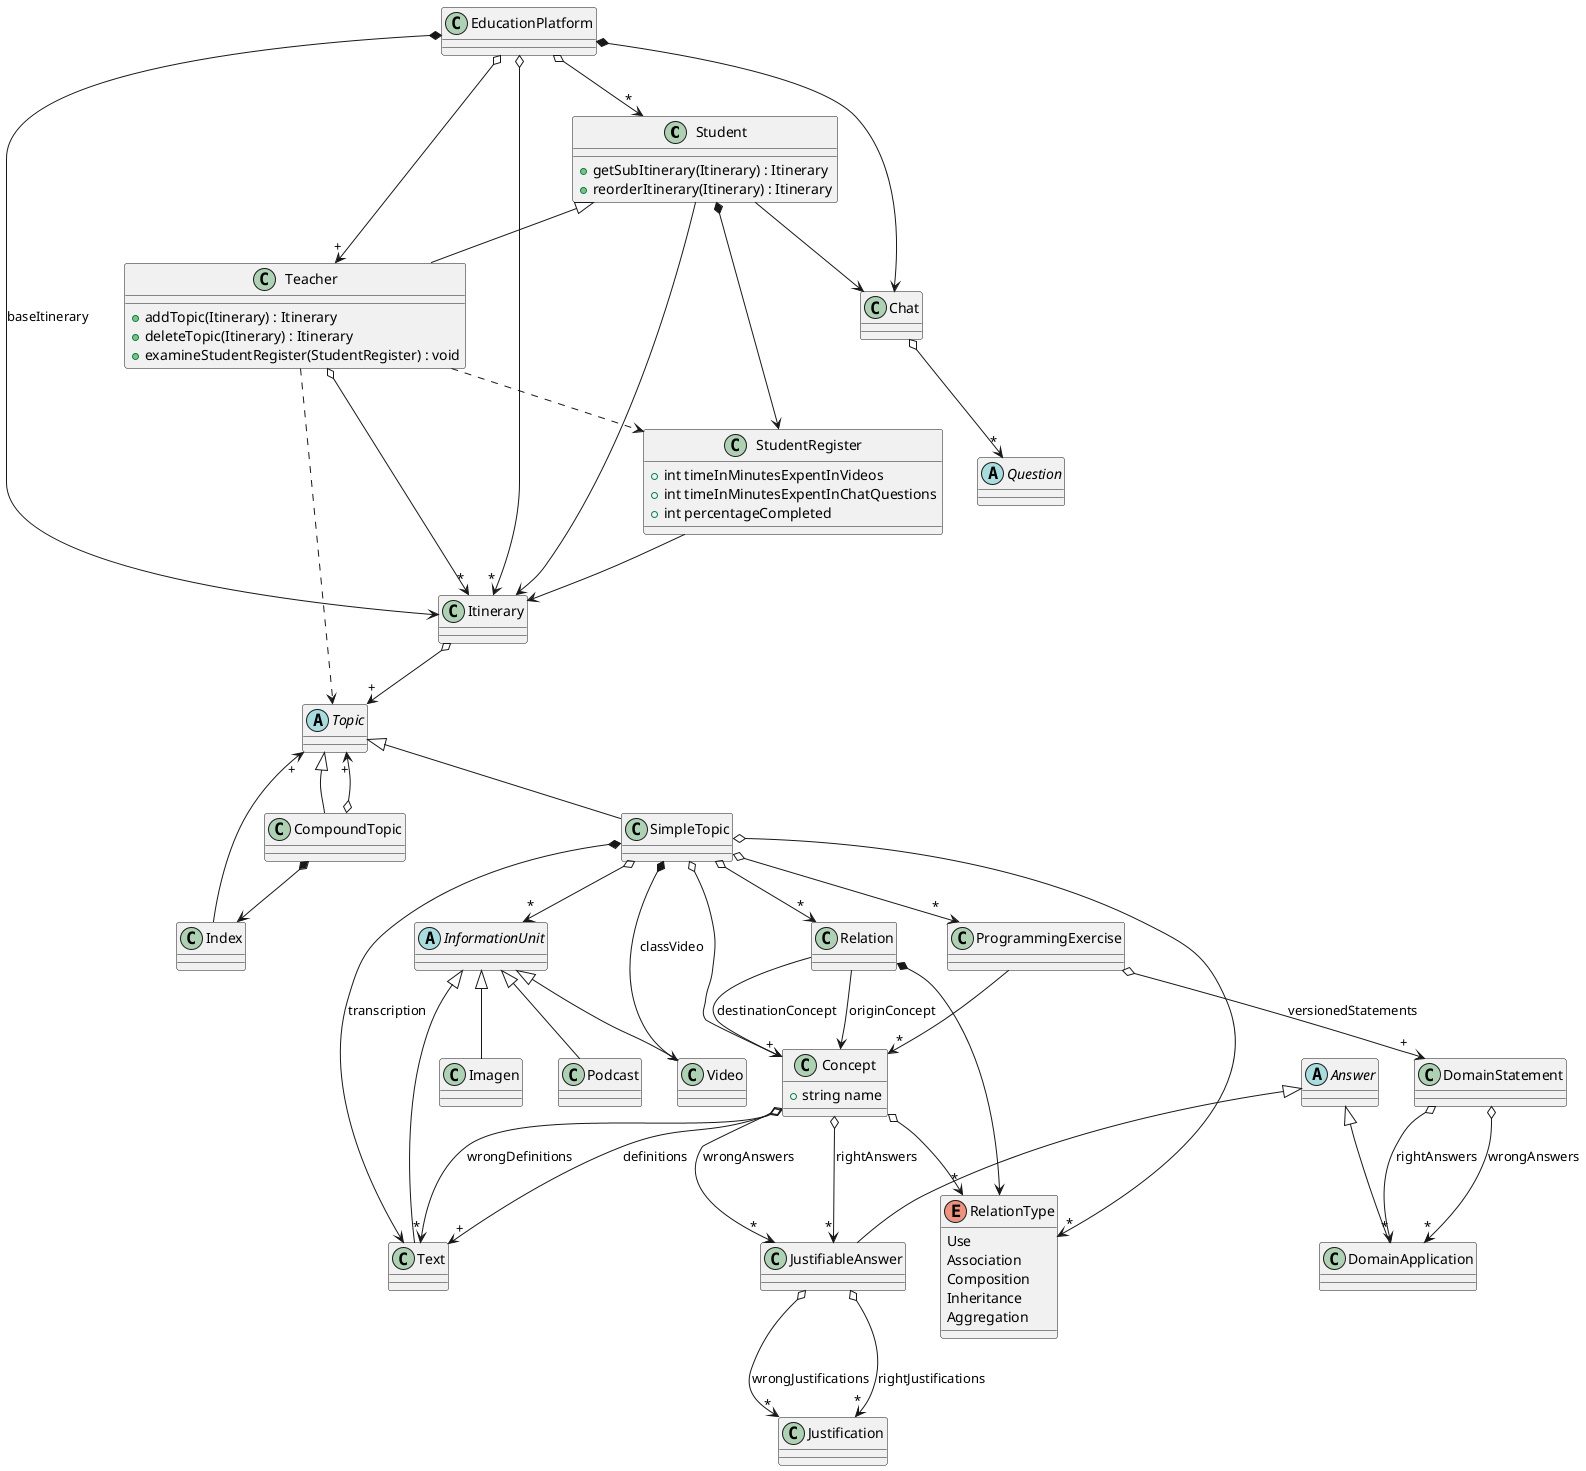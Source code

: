 @startuml education_platform

  class Student {
    + getSubItinerary(Itinerary) : Itinerary
    + reorderItinerary(Itinerary) : Itinerary
  }

  class Itinerary

  Student --> Itinerary

  class Teacher {
    + addTopic(Itinerary) : Itinerary
    + deleteTopic(Itinerary) : Itinerary
    + examineStudentRegister(StudentRegister) : void
  }

  Teacher o--> "*" Itinerary

  abstract class Topic
  class CompoundTopic
  class Index

  Student <|-down- Teacher

  abstract class InformationUnit

  InformationUnit <|-down- Text
  InformationUnit <|-down- Video
  InformationUnit <|-down- Podcast
  InformationUnit <|-down- Imagen

  SimpleTopic o--> "*" InformationUnit
  SimpleTopic *--> Video : classVideo
  SimpleTopic *--> Text : transcription

  Teacher ..> Topic

  CompoundTopic o--> "+" Topic
  CompoundTopic *--> Index

  Topic <|-- CompoundTopic
  Topic <|-- SimpleTopic

  Index --> "+" Topic

  Itinerary o--> "+" Topic

  EducationPlatform o--> "*" Student
  EducationPlatform o--> "+" Teacher
  EducationPlatform *--> Itinerary : baseItinerary
  EducationPlatform o--> "*" Itinerary

  class Concept {
    + string name
  }

  SimpleTopic o--> "+" Concept

  Concept o--> "+" Text : definitions
  Concept o--> "*" Text : wrongDefinitions
  Concept o--> "*" RelationType

  Relation *--> RelationType
  Relation --> Concept : originConcept
  Relation --> Concept : destinationConcept

  SimpleTopic o--> "*" RelationType
  enum RelationType {
    Use
    Association
    Composition
    Inheritance
    Aggregation
  }

  class Chat

  abstract class Question

  Chat o--> "*" Question

  EducationPlatform *--> Chat

  Student --> Chat

  Concept o--> "*" JustifiableAnswer : wrongAnswers
  Concept o--> "*" JustifiableAnswer : rightAnswers

  JustifiableAnswer o--> "*" Justification : wrongJustifications
  JustifiableAnswer o--> "*" Justification : rightJustifications

  class JustifiableAnswer

  class ProgrammingExercise
  class DomainApplication

  abstract class Answer
  Answer <|-- JustifiableAnswer
  Answer <|-- DomainApplication

  DomainStatement o--> "*" DomainApplication : rightAnswers
  DomainStatement o--> "*" DomainApplication : wrongAnswers

  class StudentRegister {
    + int timeInMinutesExpentInVideos
    + int timeInMinutesExpentInChatQuestions
    + int percentageCompleted
  }

  SimpleTopic o--> "*" ProgrammingExercise
  SimpleTopic o--> "*" Relation

  Student *--> StudentRegister
  Teacher ..> StudentRegister
  StudentRegister --> Itinerary

  ProgrammingExercise o--> "+" DomainStatement : versionedStatements
  ProgrammingExercise --> "*" Concept

@enduml